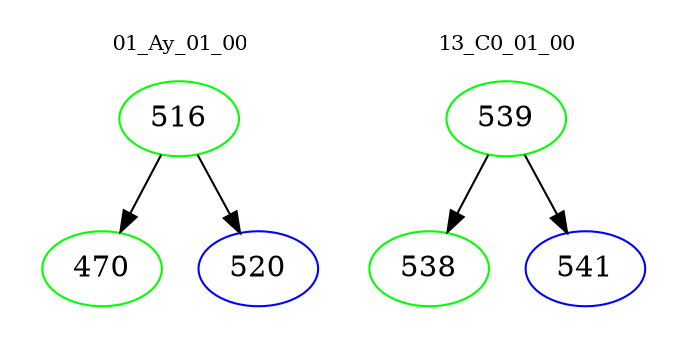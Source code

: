 digraph{
subgraph cluster_0 {
color = white
label = "01_Ay_01_00";
fontsize=10;
T0_516 [label="516", color="green"]
T0_516 -> T0_470 [color="black"]
T0_470 [label="470", color="green"]
T0_516 -> T0_520 [color="black"]
T0_520 [label="520", color="blue"]
}
subgraph cluster_1 {
color = white
label = "13_C0_01_00";
fontsize=10;
T1_539 [label="539", color="green"]
T1_539 -> T1_538 [color="black"]
T1_538 [label="538", color="green"]
T1_539 -> T1_541 [color="black"]
T1_541 [label="541", color="blue"]
}
}
